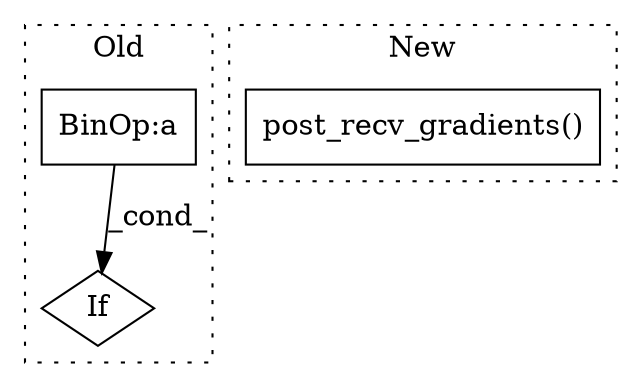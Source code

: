 digraph G {
subgraph cluster0 {
1 [label="If" a="96" s="31614" l="3" shape="diamond"];
3 [label="BinOp:a" a="82" s="31661" l="7" shape="box"];
label = "Old";
style="dotted";
}
subgraph cluster1 {
2 [label="post_recv_gradients()" a="75" s="20810,20870" l="38,1" shape="box"];
label = "New";
style="dotted";
}
3 -> 1 [label="_cond_"];
}